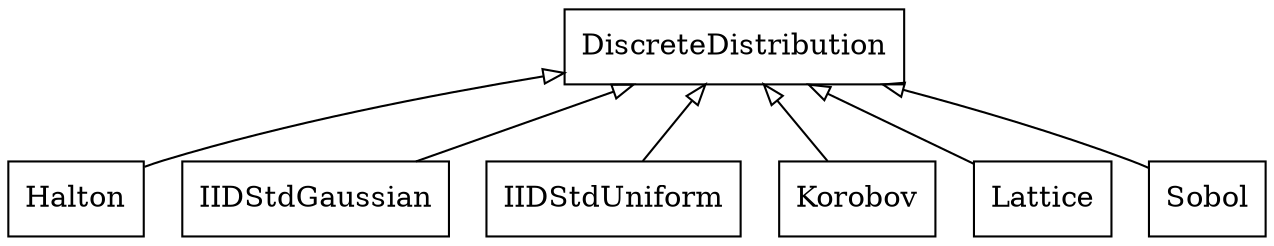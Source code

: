 digraph "classes" {
charset="utf-8"
rankdir=BT
"0" [label="DiscreteDistribution", shape="record"];
"1" [label="Halton", shape="record"];
"2" [label="IIDStdGaussian", shape="record"];
"3" [label="IIDStdUniform", shape="record"];
"4" [label="Korobov", shape="record"];
"5" [label="Lattice", shape="record"];
"6" [label="Sobol", shape="record"];
"1" -> "0" [arrowhead="empty", arrowtail="none"];
"2" -> "0" [arrowhead="empty", arrowtail="none"];
"3" -> "0" [arrowhead="empty", arrowtail="none"];
"4" -> "0" [arrowhead="empty", arrowtail="none"];
"5" -> "0" [arrowhead="empty", arrowtail="none"];
"6" -> "0" [arrowhead="empty", arrowtail="none"];
}
